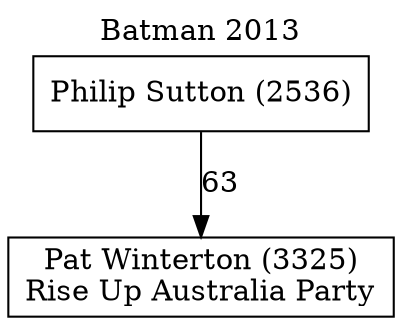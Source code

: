 // House preference flow
digraph "Pat Winterton (3325)_Batman_2013" {
	graph [label="Batman 2013" labelloc=t mclimit=10]
	node [shape=box]
	"Pat Winterton (3325)" [label="Pat Winterton (3325)
Rise Up Australia Party"]
	"Philip Sutton (2536)" [label="Philip Sutton (2536)
"]
	"Philip Sutton (2536)" -> "Pat Winterton (3325)" [label=63]
}
